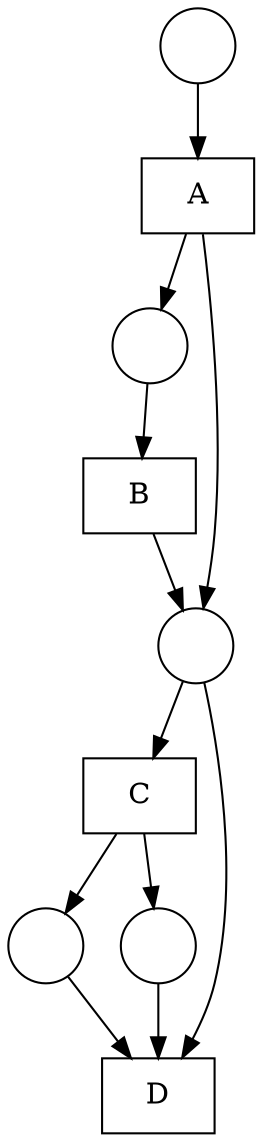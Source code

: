 digraph "Fittest net" {
	node [shape=box]
	A [label=A]
	B [label=B]
	C [label=C]
	D [label=D]
	node [shape=circle]
	1 [label=" "]
	2 [label=" "]
	3 [label=" "]
	4 [label=" "]
	5 [label=" "]
	1 -> A
	A -> 5
	A -> 3
	3 -> B
	B -> 5
	5 -> C
	C -> 2
	C -> 4
	5 -> D
	4 -> D
	2 -> D
}
